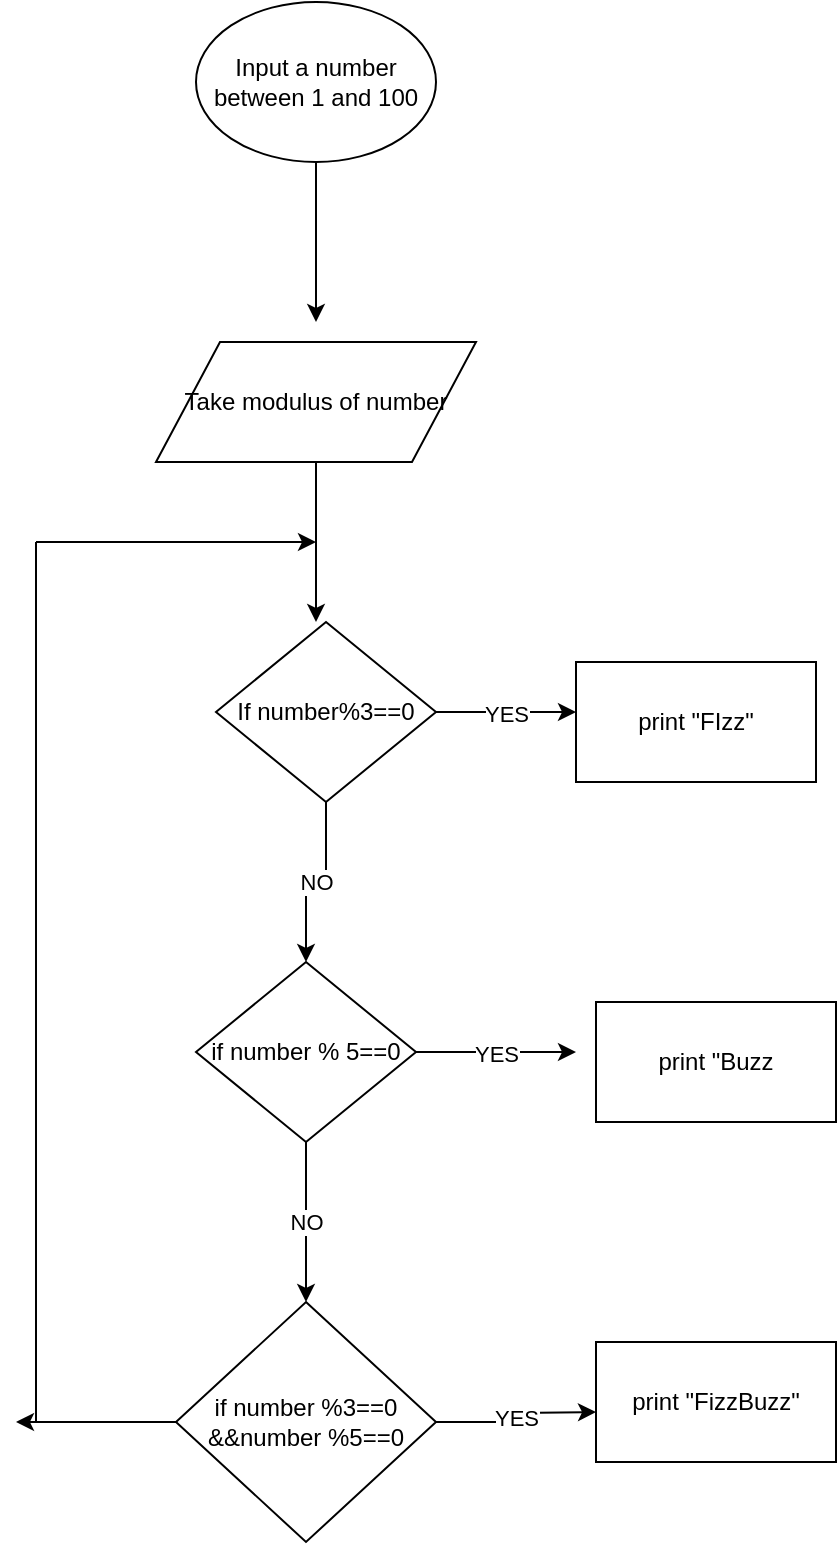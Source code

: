 <mxfile version="12.3.0" type="device" pages="1"><diagram id="gOPPoR85nVEzWFJQk10p" name="Page-1"><mxGraphModel dx="868" dy="451" grid="1" gridSize="10" guides="1" tooltips="1" connect="1" arrows="1" fold="1" page="1" pageScale="1" pageWidth="827" pageHeight="1169" math="0" shadow="0"><root><mxCell id="0"/><mxCell id="1" parent="0"/><mxCell id="nt2gLgIteB8Mfb2w-bPf-3" value="" style="edgeStyle=orthogonalEdgeStyle;rounded=0;orthogonalLoop=1;jettySize=auto;html=1;" edge="1" parent="1" source="nt2gLgIteB8Mfb2w-bPf-1"><mxGeometry relative="1" as="geometry"><mxPoint x="300" y="170" as="targetPoint"/></mxGeometry></mxCell><mxCell id="nt2gLgIteB8Mfb2w-bPf-1" value="Input a number between 1 and 100" style="ellipse;whiteSpace=wrap;html=1;" vertex="1" parent="1"><mxGeometry x="240" y="10" width="120" height="80" as="geometry"/></mxCell><mxCell id="nt2gLgIteB8Mfb2w-bPf-7" value="" style="edgeStyle=orthogonalEdgeStyle;rounded=0;orthogonalLoop=1;jettySize=auto;html=1;" edge="1" parent="1" source="nt2gLgIteB8Mfb2w-bPf-5"><mxGeometry relative="1" as="geometry"><mxPoint x="300" y="320" as="targetPoint"/></mxGeometry></mxCell><mxCell id="nt2gLgIteB8Mfb2w-bPf-5" value="Take modulus of number" style="shape=parallelogram;perimeter=parallelogramPerimeter;whiteSpace=wrap;html=1;" vertex="1" parent="1"><mxGeometry x="220" y="180" width="160" height="60" as="geometry"/></mxCell><mxCell id="nt2gLgIteB8Mfb2w-bPf-10" value="YES" style="edgeStyle=orthogonalEdgeStyle;rounded=0;orthogonalLoop=1;jettySize=auto;html=1;" edge="1" parent="1" source="nt2gLgIteB8Mfb2w-bPf-8"><mxGeometry relative="1" as="geometry"><mxPoint x="430" y="365" as="targetPoint"/></mxGeometry></mxCell><mxCell id="nt2gLgIteB8Mfb2w-bPf-13" value="NO" style="edgeStyle=orthogonalEdgeStyle;rounded=0;orthogonalLoop=1;jettySize=auto;html=1;" edge="1" parent="1" source="nt2gLgIteB8Mfb2w-bPf-8" target="nt2gLgIteB8Mfb2w-bPf-12"><mxGeometry relative="1" as="geometry"/></mxCell><mxCell id="nt2gLgIteB8Mfb2w-bPf-8" value="If number%3==0" style="rhombus;whiteSpace=wrap;html=1;" vertex="1" parent="1"><mxGeometry x="250" y="320" width="110" height="90" as="geometry"/></mxCell><mxCell id="nt2gLgIteB8Mfb2w-bPf-15" value="YES" style="edgeStyle=orthogonalEdgeStyle;rounded=0;orthogonalLoop=1;jettySize=auto;html=1;" edge="1" parent="1" source="nt2gLgIteB8Mfb2w-bPf-12"><mxGeometry relative="1" as="geometry"><mxPoint x="430" y="535" as="targetPoint"/></mxGeometry></mxCell><mxCell id="nt2gLgIteB8Mfb2w-bPf-18" value="NO" style="edgeStyle=orthogonalEdgeStyle;rounded=0;orthogonalLoop=1;jettySize=auto;html=1;" edge="1" parent="1" source="nt2gLgIteB8Mfb2w-bPf-12" target="nt2gLgIteB8Mfb2w-bPf-17"><mxGeometry relative="1" as="geometry"/></mxCell><mxCell id="nt2gLgIteB8Mfb2w-bPf-12" value="if number % 5==0" style="rhombus;whiteSpace=wrap;html=1;" vertex="1" parent="1"><mxGeometry x="240" y="490" width="110" height="90" as="geometry"/></mxCell><mxCell id="nt2gLgIteB8Mfb2w-bPf-20" value="YES" style="edgeStyle=orthogonalEdgeStyle;rounded=0;orthogonalLoop=1;jettySize=auto;html=1;" edge="1" parent="1" source="nt2gLgIteB8Mfb2w-bPf-17"><mxGeometry relative="1" as="geometry"><mxPoint x="440" y="715" as="targetPoint"/></mxGeometry></mxCell><mxCell id="nt2gLgIteB8Mfb2w-bPf-23" value="" style="edgeStyle=orthogonalEdgeStyle;rounded=0;orthogonalLoop=1;jettySize=auto;html=1;" edge="1" parent="1" source="nt2gLgIteB8Mfb2w-bPf-17"><mxGeometry relative="1" as="geometry"><mxPoint x="150" y="720" as="targetPoint"/></mxGeometry></mxCell><mxCell id="nt2gLgIteB8Mfb2w-bPf-17" value="if number %3==0 &amp;amp;&amp;amp;number %5==0" style="rhombus;whiteSpace=wrap;html=1;" vertex="1" parent="1"><mxGeometry x="230" y="660" width="130" height="120" as="geometry"/></mxCell><mxCell id="nt2gLgIteB8Mfb2w-bPf-11" value="print &quot;FIzz&quot;" style="rounded=0;whiteSpace=wrap;html=1;" vertex="1" parent="1"><mxGeometry x="430" y="340" width="120" height="60" as="geometry"/></mxCell><mxCell id="nt2gLgIteB8Mfb2w-bPf-16" value="print &quot;Buzz" style="rounded=0;whiteSpace=wrap;html=1;" vertex="1" parent="1"><mxGeometry x="440" y="510" width="120" height="60" as="geometry"/></mxCell><mxCell id="nt2gLgIteB8Mfb2w-bPf-21" value="print &quot;FizzBuzz&quot;" style="rounded=0;whiteSpace=wrap;html=1;" vertex="1" parent="1"><mxGeometry x="440" y="680" width="120" height="60" as="geometry"/></mxCell><mxCell id="nt2gLgIteB8Mfb2w-bPf-25" value="" style="endArrow=none;html=1;" edge="1" parent="1"><mxGeometry width="50" height="50" relative="1" as="geometry"><mxPoint x="160" y="720" as="sourcePoint"/><mxPoint x="160" y="280" as="targetPoint"/></mxGeometry></mxCell><mxCell id="nt2gLgIteB8Mfb2w-bPf-26" value="" style="endArrow=classic;html=1;" edge="1" parent="1"><mxGeometry width="50" height="50" relative="1" as="geometry"><mxPoint x="160" y="280" as="sourcePoint"/><mxPoint x="300" y="280" as="targetPoint"/><Array as="points"/></mxGeometry></mxCell></root></mxGraphModel></diagram></mxfile>